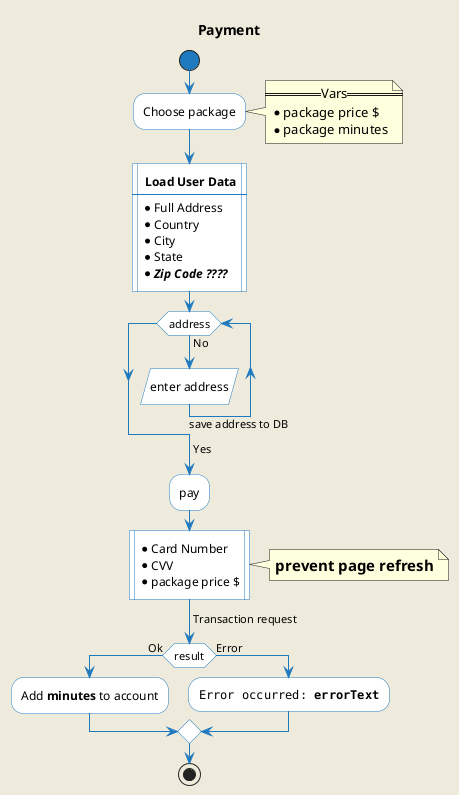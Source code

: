 @startuml
title Payment

skinparam backgroundColor #EEEBDC

skinparam activity {
  StartColor #1e79be
  ArrowColor #1e79be
  EndColor #1e79be
  BackgroundColor white
  SequenceTitleFontColor white
  BorderColor #1e79be
  FontName Tahoma
}
'|main|
start

:Choose package;

note right
     ==Vars==
     * package price $
     *  package minutes
end note


: **Load User Data**
----
* Full Address
* Country
* City
* State
* //**Zip Code ????**//|


while (address)
'|test2|
-> No;
:enter address/
-> save address to DB;
end while

'|main|
->Yes;
:pay;

:* Card Number
* CVV
* package price $|
-> Transaction request;

note right: ==prevent page refresh

if (result) is (Ok) then
    :Add **minutes** to account;
else (Error)
    :""Error occurred: **errorText**"";
endif

stop

@enduml